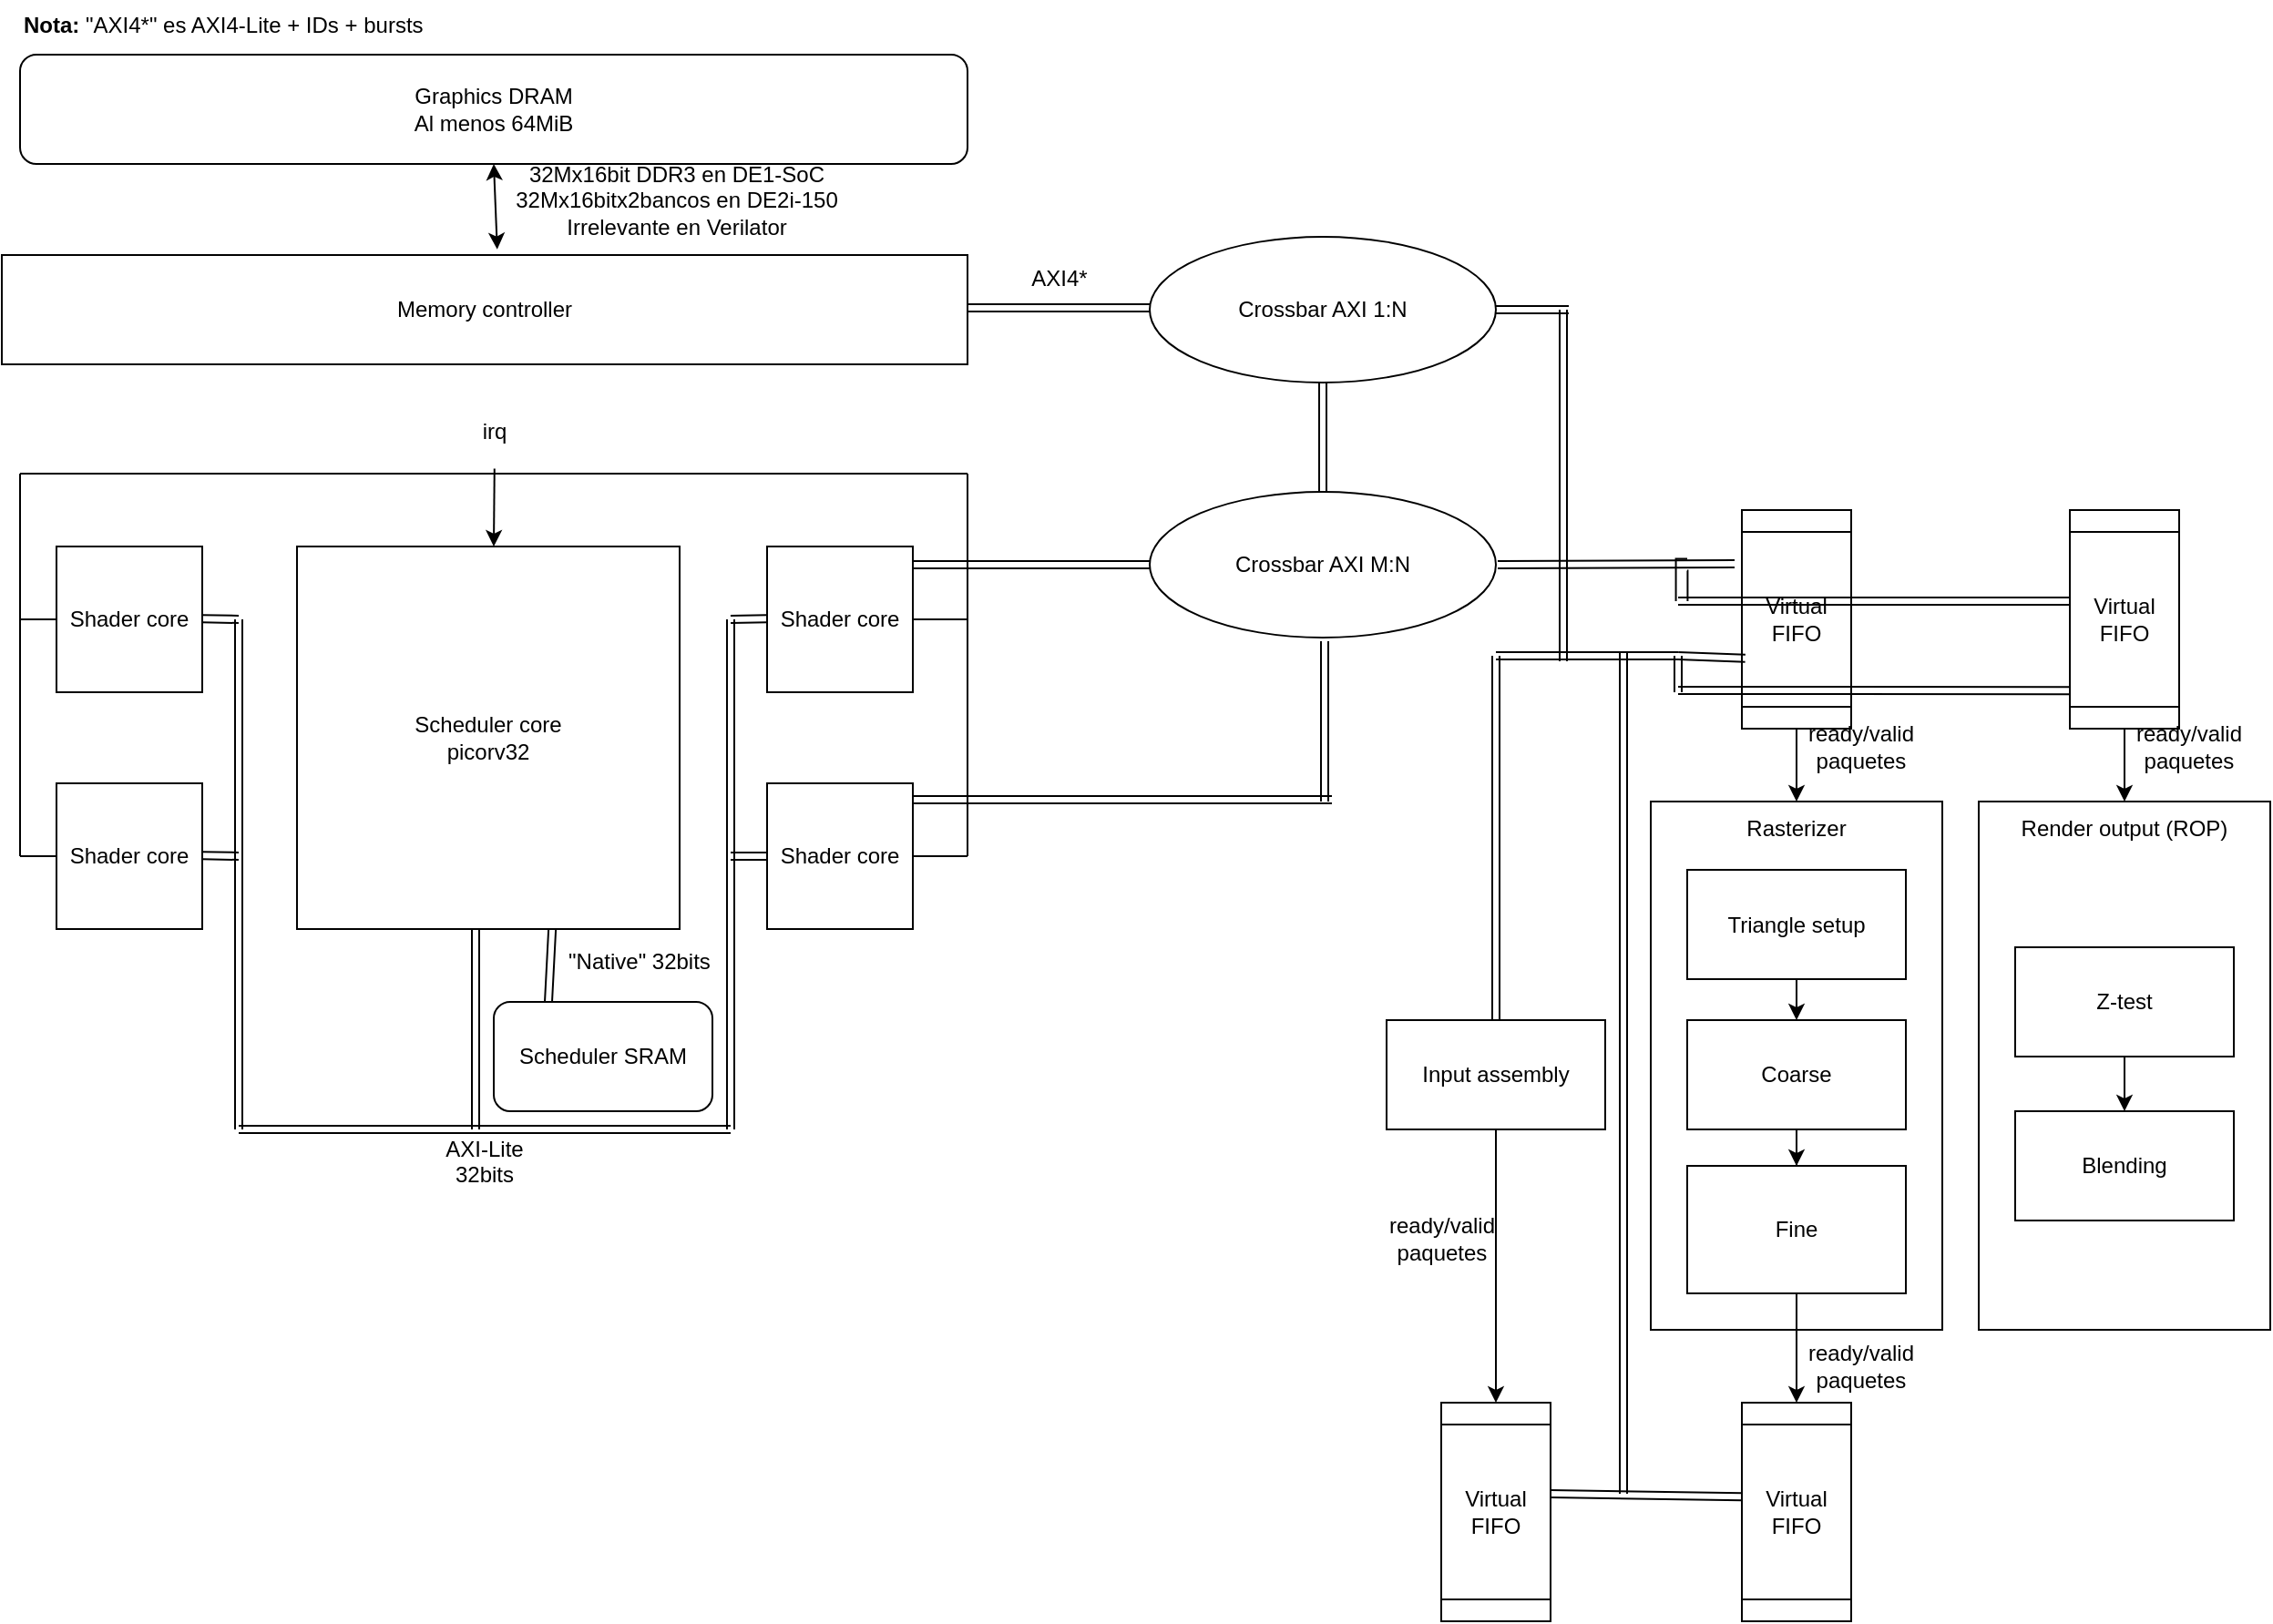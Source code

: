 <mxfile version="24.0.6" type="device">
  <diagram name="Page-1" id="Q2LszdOE8oD0aeODJamO">
    <mxGraphModel dx="874" dy="1573" grid="1" gridSize="10" guides="1" tooltips="1" connect="1" arrows="1" fold="1" page="1" pageScale="1" pageWidth="850" pageHeight="1100" math="0" shadow="0">
      <root>
        <mxCell id="0" />
        <mxCell id="1" parent="0" />
        <mxCell id="-E1Ao5R2xKxs-zW9gW03-2" value="&lt;div&gt;Scheduler core&lt;br&gt;&lt;/div&gt;&lt;div&gt;picorv32&lt;/div&gt;" style="whiteSpace=wrap;html=1;aspect=fixed;" parent="1" vertex="1">
          <mxGeometry x="262" y="130" width="210" height="210" as="geometry" />
        </mxCell>
        <mxCell id="-E1Ao5R2xKxs-zW9gW03-3" value="Shader core" style="whiteSpace=wrap;html=1;aspect=fixed;" parent="1" vertex="1">
          <mxGeometry x="130" y="130" width="80" height="80" as="geometry" />
        </mxCell>
        <mxCell id="-E1Ao5R2xKxs-zW9gW03-4" value="Shader core" style="whiteSpace=wrap;html=1;aspect=fixed;" parent="1" vertex="1">
          <mxGeometry x="520" y="130" width="80" height="80" as="geometry" />
        </mxCell>
        <mxCell id="-E1Ao5R2xKxs-zW9gW03-6" value="Shader core" style="whiteSpace=wrap;html=1;aspect=fixed;" parent="1" vertex="1">
          <mxGeometry x="520" y="260" width="80" height="80" as="geometry" />
        </mxCell>
        <mxCell id="-E1Ao5R2xKxs-zW9gW03-7" value="Shader core" style="whiteSpace=wrap;html=1;aspect=fixed;" parent="1" vertex="1">
          <mxGeometry x="130" y="260" width="80" height="80" as="geometry" />
        </mxCell>
        <mxCell id="-E1Ao5R2xKxs-zW9gW03-9" value="Scheduler SRAM" style="rounded=1;whiteSpace=wrap;html=1;" parent="1" vertex="1">
          <mxGeometry x="370" y="380" width="120" height="60" as="geometry" />
        </mxCell>
        <mxCell id="-E1Ao5R2xKxs-zW9gW03-11" value="" style="shape=link;html=1;rounded=0;" parent="1" edge="1">
          <mxGeometry width="100" relative="1" as="geometry">
            <mxPoint x="360" y="450" as="sourcePoint" />
            <mxPoint x="360" y="340" as="targetPoint" />
          </mxGeometry>
        </mxCell>
        <mxCell id="-E1Ao5R2xKxs-zW9gW03-21" value="" style="shape=link;html=1;rounded=0;" parent="1" edge="1">
          <mxGeometry width="100" relative="1" as="geometry">
            <mxPoint x="230" y="450" as="sourcePoint" />
            <mxPoint x="360" y="450" as="targetPoint" />
          </mxGeometry>
        </mxCell>
        <mxCell id="-E1Ao5R2xKxs-zW9gW03-22" value="" style="shape=link;html=1;rounded=0;" parent="1" edge="1">
          <mxGeometry width="100" relative="1" as="geometry">
            <mxPoint x="350" y="450" as="sourcePoint" />
            <mxPoint x="500" y="450" as="targetPoint" />
          </mxGeometry>
        </mxCell>
        <mxCell id="-E1Ao5R2xKxs-zW9gW03-26" value="" style="shape=link;html=1;rounded=0;" parent="1" edge="1">
          <mxGeometry width="100" relative="1" as="geometry">
            <mxPoint x="500" y="170" as="sourcePoint" />
            <mxPoint x="500" y="450" as="targetPoint" />
          </mxGeometry>
        </mxCell>
        <mxCell id="-E1Ao5R2xKxs-zW9gW03-27" value="" style="shape=link;html=1;rounded=0;" parent="1" edge="1">
          <mxGeometry width="100" relative="1" as="geometry">
            <mxPoint x="230" y="170" as="sourcePoint" />
            <mxPoint x="230" y="450" as="targetPoint" />
          </mxGeometry>
        </mxCell>
        <mxCell id="-E1Ao5R2xKxs-zW9gW03-28" value="" style="shape=link;html=1;rounded=0;" parent="1" edge="1">
          <mxGeometry width="100" relative="1" as="geometry">
            <mxPoint x="210" y="299.58" as="sourcePoint" />
            <mxPoint x="230" y="300" as="targetPoint" />
          </mxGeometry>
        </mxCell>
        <mxCell id="-E1Ao5R2xKxs-zW9gW03-29" value="" style="shape=link;html=1;rounded=0;entryX=0;entryY=0.5;entryDx=0;entryDy=0;" parent="1" target="-E1Ao5R2xKxs-zW9gW03-6" edge="1">
          <mxGeometry width="100" relative="1" as="geometry">
            <mxPoint x="500" y="300" as="sourcePoint" />
            <mxPoint x="520" y="289.58" as="targetPoint" />
          </mxGeometry>
        </mxCell>
        <mxCell id="-E1Ao5R2xKxs-zW9gW03-30" value="" style="shape=link;html=1;rounded=0;" parent="1" edge="1">
          <mxGeometry width="100" relative="1" as="geometry">
            <mxPoint x="210" y="169.58" as="sourcePoint" />
            <mxPoint x="230" y="170" as="targetPoint" />
          </mxGeometry>
        </mxCell>
        <mxCell id="-E1Ao5R2xKxs-zW9gW03-31" value="" style="shape=link;html=1;rounded=0;" parent="1" edge="1">
          <mxGeometry width="100" relative="1" as="geometry">
            <mxPoint x="500" y="170" as="sourcePoint" />
            <mxPoint x="520" y="169.58" as="targetPoint" />
          </mxGeometry>
        </mxCell>
        <mxCell id="-E1Ao5R2xKxs-zW9gW03-33" value="" style="endArrow=classic;html=1;rounded=0;entryX=0.541;entryY=0.013;entryDx=0;entryDy=0;entryPerimeter=0;" parent="1" edge="1">
          <mxGeometry width="50" height="50" relative="1" as="geometry">
            <mxPoint x="370.39" y="87.27" as="sourcePoint" />
            <mxPoint x="370" y="130.0" as="targetPoint" />
          </mxGeometry>
        </mxCell>
        <mxCell id="-E1Ao5R2xKxs-zW9gW03-34" value="" style="endArrow=none;html=1;rounded=0;" parent="1" edge="1">
          <mxGeometry width="50" height="50" relative="1" as="geometry">
            <mxPoint x="110" y="90" as="sourcePoint" />
            <mxPoint x="370" y="90" as="targetPoint" />
          </mxGeometry>
        </mxCell>
        <mxCell id="-E1Ao5R2xKxs-zW9gW03-35" value="" style="endArrow=none;html=1;rounded=0;" parent="1" edge="1">
          <mxGeometry width="50" height="50" relative="1" as="geometry">
            <mxPoint x="110" y="300" as="sourcePoint" />
            <mxPoint x="110" y="90" as="targetPoint" />
          </mxGeometry>
        </mxCell>
        <mxCell id="-E1Ao5R2xKxs-zW9gW03-36" value="" style="endArrow=none;html=1;rounded=0;entryX=0;entryY=0.5;entryDx=0;entryDy=0;" parent="1" edge="1">
          <mxGeometry width="50" height="50" relative="1" as="geometry">
            <mxPoint x="110" y="300" as="sourcePoint" />
            <mxPoint x="130" y="300" as="targetPoint" />
          </mxGeometry>
        </mxCell>
        <mxCell id="-E1Ao5R2xKxs-zW9gW03-38" value="" style="endArrow=none;html=1;rounded=0;" parent="1" edge="1">
          <mxGeometry width="50" height="50" relative="1" as="geometry">
            <mxPoint x="110" y="170" as="sourcePoint" />
            <mxPoint x="130" y="170" as="targetPoint" />
          </mxGeometry>
        </mxCell>
        <mxCell id="-E1Ao5R2xKxs-zW9gW03-39" value="" style="endArrow=none;html=1;rounded=0;" parent="1" edge="1">
          <mxGeometry width="50" height="50" relative="1" as="geometry">
            <mxPoint x="370" y="90" as="sourcePoint" />
            <mxPoint x="630" y="90" as="targetPoint" />
          </mxGeometry>
        </mxCell>
        <mxCell id="-E1Ao5R2xKxs-zW9gW03-40" value="" style="endArrow=none;html=1;rounded=0;" parent="1" edge="1">
          <mxGeometry width="50" height="50" relative="1" as="geometry">
            <mxPoint x="630" y="300" as="sourcePoint" />
            <mxPoint x="630" y="90" as="targetPoint" />
          </mxGeometry>
        </mxCell>
        <mxCell id="-E1Ao5R2xKxs-zW9gW03-47" value="" style="endArrow=none;html=1;rounded=0;" parent="1" edge="1">
          <mxGeometry width="50" height="50" relative="1" as="geometry">
            <mxPoint x="630" y="170" as="sourcePoint" />
            <mxPoint x="600" y="170" as="targetPoint" />
          </mxGeometry>
        </mxCell>
        <mxCell id="-E1Ao5R2xKxs-zW9gW03-48" value="" style="endArrow=none;html=1;rounded=0;exitX=1;exitY=0.5;exitDx=0;exitDy=0;" parent="1" source="-E1Ao5R2xKxs-zW9gW03-6" edge="1">
          <mxGeometry width="50" height="50" relative="1" as="geometry">
            <mxPoint x="670" y="250" as="sourcePoint" />
            <mxPoint x="630" y="300" as="targetPoint" />
          </mxGeometry>
        </mxCell>
        <mxCell id="-E1Ao5R2xKxs-zW9gW03-49" value="irq" style="text;html=1;align=center;verticalAlign=middle;resizable=0;points=[];autosize=1;strokeColor=none;fillColor=none;" parent="1" vertex="1">
          <mxGeometry x="350" y="52" width="40" height="30" as="geometry" />
        </mxCell>
        <mxCell id="-E1Ao5R2xKxs-zW9gW03-50" value="&lt;div&gt;AXI-Lite 32bits&lt;/div&gt;&lt;div&gt;&lt;br&gt;&lt;/div&gt;" style="text;html=1;align=center;verticalAlign=middle;whiteSpace=wrap;rounded=0;" parent="1" vertex="1">
          <mxGeometry x="325" y="460" width="80" height="30" as="geometry" />
        </mxCell>
        <mxCell id="-E1Ao5R2xKxs-zW9gW03-53" value="&lt;div&gt;Graphics DRAM&lt;/div&gt;&lt;div&gt;Al menos 64MiB&lt;br&gt;&lt;/div&gt;" style="rounded=1;whiteSpace=wrap;html=1;" parent="1" vertex="1">
          <mxGeometry x="110" y="-140" width="520" height="60" as="geometry" />
        </mxCell>
        <mxCell id="-E1Ao5R2xKxs-zW9gW03-55" value="Memory controller" style="rounded=0;whiteSpace=wrap;html=1;" parent="1" vertex="1">
          <mxGeometry x="100" y="-30" width="530" height="60" as="geometry" />
        </mxCell>
        <mxCell id="-E1Ao5R2xKxs-zW9gW03-57" value="" style="endArrow=classic;startArrow=classic;html=1;rounded=0;entryX=0.5;entryY=1;entryDx=0;entryDy=0;exitX=0.513;exitY=-0.053;exitDx=0;exitDy=0;exitPerimeter=0;" parent="1" source="-E1Ao5R2xKxs-zW9gW03-55" target="-E1Ao5R2xKxs-zW9gW03-53" edge="1">
          <mxGeometry width="50" height="50" relative="1" as="geometry">
            <mxPoint x="370" y="-40" as="sourcePoint" />
            <mxPoint x="430" y="20" as="targetPoint" />
          </mxGeometry>
        </mxCell>
        <mxCell id="-E1Ao5R2xKxs-zW9gW03-58" value="&lt;div&gt;32Mx16bit DDR3 en DE1-SoC&lt;br&gt;32Mx16bitx2bancos en DE2i-150&lt;br&gt;&lt;/div&gt;&lt;div&gt;Irrelevante en Verilator&lt;br&gt;&lt;/div&gt;" style="text;html=1;align=center;verticalAlign=middle;resizable=0;points=[];autosize=1;strokeColor=none;fillColor=none;" parent="1" vertex="1">
          <mxGeometry x="370" y="-90" width="200" height="60" as="geometry" />
        </mxCell>
        <mxCell id="s-TU3r22yMbpCtiJYlU4-5" value="Virtual FIFO" style="shape=process;whiteSpace=wrap;html=1;backgroundOutline=1;direction=south;" parent="1" vertex="1">
          <mxGeometry x="1055" y="600" width="60" height="120" as="geometry" />
        </mxCell>
        <mxCell id="s-TU3r22yMbpCtiJYlU4-6" value="" style="shape=link;html=1;rounded=0;exitX=0.667;exitY=1;exitDx=0;exitDy=0;exitPerimeter=0;" parent="1" source="-E1Ao5R2xKxs-zW9gW03-2" edge="1">
          <mxGeometry width="100" relative="1" as="geometry">
            <mxPoint x="405" y="340" as="sourcePoint" />
            <mxPoint x="400" y="380" as="targetPoint" />
          </mxGeometry>
        </mxCell>
        <mxCell id="s-TU3r22yMbpCtiJYlU4-10" value="" style="rounded=0;whiteSpace=wrap;html=1;" parent="1" vertex="1">
          <mxGeometry x="1005" y="270" width="160" height="290" as="geometry" />
        </mxCell>
        <mxCell id="s-TU3r22yMbpCtiJYlU4-24" style="edgeStyle=orthogonalEdgeStyle;rounded=0;orthogonalLoop=1;jettySize=auto;html=1;" parent="1" source="s-TU3r22yMbpCtiJYlU4-1" target="s-TU3r22yMbpCtiJYlU4-2" edge="1">
          <mxGeometry relative="1" as="geometry" />
        </mxCell>
        <mxCell id="s-TU3r22yMbpCtiJYlU4-1" value="Triangle setup" style="rounded=0;whiteSpace=wrap;html=1;" parent="1" vertex="1">
          <mxGeometry x="1025" y="307.5" width="120" height="60" as="geometry" />
        </mxCell>
        <mxCell id="s-TU3r22yMbpCtiJYlU4-26" value="" style="edgeStyle=orthogonalEdgeStyle;rounded=0;orthogonalLoop=1;jettySize=auto;html=1;" parent="1" source="s-TU3r22yMbpCtiJYlU4-2" target="s-TU3r22yMbpCtiJYlU4-3" edge="1">
          <mxGeometry relative="1" as="geometry" />
        </mxCell>
        <mxCell id="s-TU3r22yMbpCtiJYlU4-2" value="Coarse" style="rounded=0;whiteSpace=wrap;html=1;" parent="1" vertex="1">
          <mxGeometry x="1025" y="390" width="120" height="60" as="geometry" />
        </mxCell>
        <mxCell id="s-TU3r22yMbpCtiJYlU4-3" value="Fine" style="rounded=0;whiteSpace=wrap;html=1;" parent="1" vertex="1">
          <mxGeometry x="1025" y="470" width="120" height="70" as="geometry" />
        </mxCell>
        <mxCell id="s-TU3r22yMbpCtiJYlU4-7" value="&lt;div&gt;&quot;Native&quot; 32bits&lt;br&gt;&lt;/div&gt;&lt;div&gt;&lt;br&gt;&lt;/div&gt;" style="text;html=1;align=center;verticalAlign=middle;whiteSpace=wrap;rounded=0;" parent="1" vertex="1">
          <mxGeometry x="410" y="350" width="80" height="30" as="geometry" />
        </mxCell>
        <mxCell id="s-TU3r22yMbpCtiJYlU4-54" style="edgeStyle=orthogonalEdgeStyle;rounded=0;orthogonalLoop=1;jettySize=auto;html=1;" parent="1" edge="1">
          <mxGeometry relative="1" as="geometry">
            <mxPoint x="920" y="450" as="sourcePoint" />
            <mxPoint x="920" y="600" as="targetPoint" />
          </mxGeometry>
        </mxCell>
        <mxCell id="s-TU3r22yMbpCtiJYlU4-8" value="Input assembly" style="rounded=0;whiteSpace=wrap;html=1;" parent="1" vertex="1">
          <mxGeometry x="860" y="390" width="120" height="60" as="geometry" />
        </mxCell>
        <mxCell id="s-TU3r22yMbpCtiJYlU4-11" value="Rasterizer" style="text;html=1;align=center;verticalAlign=middle;whiteSpace=wrap;rounded=0;" parent="1" vertex="1">
          <mxGeometry x="1055" y="270" width="60" height="30" as="geometry" />
        </mxCell>
        <mxCell id="s-TU3r22yMbpCtiJYlU4-14" value="" style="rounded=0;whiteSpace=wrap;html=1;" parent="1" vertex="1">
          <mxGeometry x="1185" y="270" width="160" height="290" as="geometry" />
        </mxCell>
        <mxCell id="s-TU3r22yMbpCtiJYlU4-36" style="edgeStyle=orthogonalEdgeStyle;rounded=0;orthogonalLoop=1;jettySize=auto;html=1;entryX=0.5;entryY=0;entryDx=0;entryDy=0;" parent="1" source="s-TU3r22yMbpCtiJYlU4-15" target="s-TU3r22yMbpCtiJYlU4-16" edge="1">
          <mxGeometry relative="1" as="geometry" />
        </mxCell>
        <mxCell id="s-TU3r22yMbpCtiJYlU4-15" value="Z-test" style="rounded=0;whiteSpace=wrap;html=1;" parent="1" vertex="1">
          <mxGeometry x="1205" y="350" width="120" height="60" as="geometry" />
        </mxCell>
        <mxCell id="s-TU3r22yMbpCtiJYlU4-16" value="Blending" style="rounded=0;whiteSpace=wrap;html=1;" parent="1" vertex="1">
          <mxGeometry x="1205" y="440" width="120" height="60" as="geometry" />
        </mxCell>
        <mxCell id="s-TU3r22yMbpCtiJYlU4-18" value="Render output (ROP)" style="text;html=1;align=center;verticalAlign=middle;whiteSpace=wrap;rounded=0;" parent="1" vertex="1">
          <mxGeometry x="1185" y="270" width="160" height="30" as="geometry" />
        </mxCell>
        <mxCell id="s-TU3r22yMbpCtiJYlU4-37" value="" style="shape=link;html=1;rounded=0;" parent="1" edge="1">
          <mxGeometry width="100" relative="1" as="geometry">
            <mxPoint x="630" y="-1" as="sourcePoint" />
            <mxPoint x="730" y="-1" as="targetPoint" />
          </mxGeometry>
        </mxCell>
        <mxCell id="s-TU3r22yMbpCtiJYlU4-59" style="edgeStyle=orthogonalEdgeStyle;rounded=0;orthogonalLoop=1;jettySize=auto;html=1;entryX=0.5;entryY=0;entryDx=0;entryDy=0;shape=link;" parent="1" source="s-TU3r22yMbpCtiJYlU4-40" target="s-TU3r22yMbpCtiJYlU4-58" edge="1">
          <mxGeometry relative="1" as="geometry" />
        </mxCell>
        <mxCell id="s-TU3r22yMbpCtiJYlU4-72" style="edgeStyle=orthogonalEdgeStyle;rounded=0;orthogonalLoop=1;jettySize=auto;html=1;shape=link;" parent="1" source="s-TU3r22yMbpCtiJYlU4-40" edge="1">
          <mxGeometry relative="1" as="geometry">
            <mxPoint x="960" as="targetPoint" />
          </mxGeometry>
        </mxCell>
        <mxCell id="s-TU3r22yMbpCtiJYlU4-40" value="Crossbar AXI 1:N" style="ellipse;whiteSpace=wrap;html=1;" parent="1" vertex="1">
          <mxGeometry x="730" y="-40" width="190" height="80" as="geometry" />
        </mxCell>
        <mxCell id="s-TU3r22yMbpCtiJYlU4-41" value="AXI4*" style="text;html=1;align=center;verticalAlign=middle;resizable=0;points=[];autosize=1;strokeColor=none;fillColor=none;" parent="1" vertex="1">
          <mxGeometry x="655" y="-32" width="50" height="30" as="geometry" />
        </mxCell>
        <mxCell id="s-TU3r22yMbpCtiJYlU4-42" value="&lt;b&gt;Nota: &lt;/b&gt;&quot;AXI4*&quot; es AXI4-Lite + IDs + bursts" style="text;whiteSpace=wrap;html=1;" parent="1" vertex="1">
          <mxGeometry x="110" y="-170" width="231" height="40" as="geometry" />
        </mxCell>
        <mxCell id="s-TU3r22yMbpCtiJYlU4-51" style="edgeStyle=orthogonalEdgeStyle;rounded=0;orthogonalLoop=1;jettySize=auto;html=1;entryX=0.5;entryY=0;entryDx=0;entryDy=0;" parent="1" source="s-TU3r22yMbpCtiJYlU4-44" target="s-TU3r22yMbpCtiJYlU4-11" edge="1">
          <mxGeometry relative="1" as="geometry" />
        </mxCell>
        <mxCell id="s-TU3r22yMbpCtiJYlU4-44" value="Virtual FIFO" style="shape=process;whiteSpace=wrap;html=1;backgroundOutline=1;direction=south;" parent="1" vertex="1">
          <mxGeometry x="1055" y="110" width="60" height="120" as="geometry" />
        </mxCell>
        <mxCell id="s-TU3r22yMbpCtiJYlU4-52" style="edgeStyle=orthogonalEdgeStyle;rounded=0;orthogonalLoop=1;jettySize=auto;html=1;entryX=0.5;entryY=0;entryDx=0;entryDy=0;" parent="1" source="s-TU3r22yMbpCtiJYlU4-46" target="s-TU3r22yMbpCtiJYlU4-18" edge="1">
          <mxGeometry relative="1" as="geometry" />
        </mxCell>
        <mxCell id="s-TU3r22yMbpCtiJYlU4-46" value="Virtual FIFO" style="shape=process;whiteSpace=wrap;html=1;backgroundOutline=1;direction=south;" parent="1" vertex="1">
          <mxGeometry x="1235" y="110" width="60" height="120" as="geometry" />
        </mxCell>
        <mxCell id="s-TU3r22yMbpCtiJYlU4-47" value="Virtual FIFO" style="shape=process;whiteSpace=wrap;html=1;backgroundOutline=1;direction=south;" parent="1" vertex="1">
          <mxGeometry x="890" y="600" width="60" height="120" as="geometry" />
        </mxCell>
        <mxCell id="s-TU3r22yMbpCtiJYlU4-50" style="edgeStyle=orthogonalEdgeStyle;rounded=0;orthogonalLoop=1;jettySize=auto;html=1;entryX=0;entryY=0.5;entryDx=0;entryDy=0;entryPerimeter=0;" parent="1" source="s-TU3r22yMbpCtiJYlU4-3" target="s-TU3r22yMbpCtiJYlU4-5" edge="1">
          <mxGeometry relative="1" as="geometry" />
        </mxCell>
        <mxCell id="s-TU3r22yMbpCtiJYlU4-55" value="" style="shape=link;html=1;rounded=0;exitX=1;exitY=0.5;exitDx=0;exitDy=0;" parent="1" edge="1">
          <mxGeometry width="100" relative="1" as="geometry">
            <mxPoint x="921.0" y="140" as="sourcePoint" />
            <mxPoint x="1051" y="139.47" as="targetPoint" />
          </mxGeometry>
        </mxCell>
        <mxCell id="s-TU3r22yMbpCtiJYlU4-56" value="" style="shape=link;html=1;rounded=0;" parent="1" edge="1">
          <mxGeometry width="100" relative="1" as="geometry">
            <mxPoint x="1020" y="160" as="sourcePoint" />
            <mxPoint x="1235" y="160" as="targetPoint" />
          </mxGeometry>
        </mxCell>
        <mxCell id="s-TU3r22yMbpCtiJYlU4-57" value="" style="shape=link;html=1;rounded=0;entryX=0;entryY=0.5;entryDx=0;entryDy=0;" parent="1" target="s-TU3r22yMbpCtiJYlU4-58" edge="1">
          <mxGeometry width="100" relative="1" as="geometry">
            <mxPoint x="600" y="140" as="sourcePoint" />
            <mxPoint x="720" y="140" as="targetPoint" />
          </mxGeometry>
        </mxCell>
        <mxCell id="s-TU3r22yMbpCtiJYlU4-58" value="Crossbar AXI M:N" style="ellipse;whiteSpace=wrap;html=1;" parent="1" vertex="1">
          <mxGeometry x="730" y="100" width="190" height="80" as="geometry" />
        </mxCell>
        <mxCell id="s-TU3r22yMbpCtiJYlU4-61" value="" style="shape=link;html=1;rounded=0;" parent="1" edge="1">
          <mxGeometry width="100" relative="1" as="geometry">
            <mxPoint x="600" y="268.95" as="sourcePoint" />
            <mxPoint x="830" y="269" as="targetPoint" />
          </mxGeometry>
        </mxCell>
        <mxCell id="s-TU3r22yMbpCtiJYlU4-62" style="edgeStyle=orthogonalEdgeStyle;rounded=0;orthogonalLoop=1;jettySize=auto;html=1;shape=link;" parent="1" edge="1">
          <mxGeometry relative="1" as="geometry">
            <mxPoint x="826" y="182" as="sourcePoint" />
            <mxPoint x="826" y="270" as="targetPoint" />
          </mxGeometry>
        </mxCell>
        <mxCell id="s-TU3r22yMbpCtiJYlU4-67" value="" style="shape=link;html=1;rounded=0;" parent="1" edge="1">
          <mxGeometry width="100" relative="1" as="geometry">
            <mxPoint x="955" y="190" as="sourcePoint" />
            <mxPoint x="1020" y="190" as="targetPoint" />
          </mxGeometry>
        </mxCell>
        <mxCell id="s-TU3r22yMbpCtiJYlU4-73" style="edgeStyle=orthogonalEdgeStyle;rounded=0;orthogonalLoop=1;jettySize=auto;html=1;shape=link;" parent="1" edge="1">
          <mxGeometry relative="1" as="geometry">
            <mxPoint x="957" as="sourcePoint" />
            <mxPoint x="957" y="193" as="targetPoint" />
          </mxGeometry>
        </mxCell>
        <mxCell id="s-TU3r22yMbpCtiJYlU4-75" value="" style="shape=link;html=1;rounded=0;" parent="1" edge="1">
          <mxGeometry width="100" relative="1" as="geometry">
            <mxPoint x="1020" y="209" as="sourcePoint" />
            <mxPoint x="1235" y="209.13" as="targetPoint" />
          </mxGeometry>
        </mxCell>
        <mxCell id="s-TU3r22yMbpCtiJYlU4-76" style="edgeStyle=orthogonalEdgeStyle;rounded=0;orthogonalLoop=1;jettySize=auto;html=1;shape=link;" parent="1" edge="1">
          <mxGeometry relative="1" as="geometry">
            <mxPoint x="1020" y="190" as="sourcePoint" />
            <mxPoint x="1020" y="210" as="targetPoint" />
          </mxGeometry>
        </mxCell>
        <mxCell id="s-TU3r22yMbpCtiJYlU4-77" value="" style="shape=link;html=1;rounded=0;entryX=0.678;entryY=0.969;entryDx=0;entryDy=0;entryPerimeter=0;" parent="1" target="s-TU3r22yMbpCtiJYlU4-44" edge="1">
          <mxGeometry width="100" relative="1" as="geometry">
            <mxPoint x="1020" y="190" as="sourcePoint" />
            <mxPoint x="1050" y="190" as="targetPoint" />
          </mxGeometry>
        </mxCell>
        <mxCell id="s-TU3r22yMbpCtiJYlU4-80" style="edgeStyle=orthogonalEdgeStyle;rounded=0;orthogonalLoop=1;jettySize=auto;html=1;shape=link;" parent="1" edge="1">
          <mxGeometry relative="1" as="geometry">
            <mxPoint x="990" y="188.5" as="sourcePoint" />
            <mxPoint x="990" y="650" as="targetPoint" />
          </mxGeometry>
        </mxCell>
        <mxCell id="s-TU3r22yMbpCtiJYlU4-82" value="" style="shape=link;html=1;rounded=0;exitX=0.417;exitY=0.007;exitDx=0;exitDy=0;exitPerimeter=0;entryX=0.43;entryY=0.997;entryDx=0;entryDy=0;entryPerimeter=0;" parent="1" source="s-TU3r22yMbpCtiJYlU4-47" target="s-TU3r22yMbpCtiJYlU4-5" edge="1">
          <mxGeometry width="100" relative="1" as="geometry">
            <mxPoint x="988" y="649.5" as="sourcePoint" />
            <mxPoint x="1050" y="651" as="targetPoint" />
          </mxGeometry>
        </mxCell>
        <mxCell id="s-TU3r22yMbpCtiJYlU4-83" style="edgeStyle=orthogonalEdgeStyle;rounded=0;orthogonalLoop=1;jettySize=auto;html=1;shape=link;" parent="1" edge="1">
          <mxGeometry relative="1" as="geometry">
            <mxPoint x="920" y="190" as="sourcePoint" />
            <mxPoint x="920" y="390" as="targetPoint" />
          </mxGeometry>
        </mxCell>
        <mxCell id="s-TU3r22yMbpCtiJYlU4-84" value="" style="shape=link;html=1;rounded=0;" parent="1" edge="1">
          <mxGeometry width="100" relative="1" as="geometry">
            <mxPoint x="920" y="190" as="sourcePoint" />
            <mxPoint x="955" y="190" as="targetPoint" />
          </mxGeometry>
        </mxCell>
        <mxCell id="s-TU3r22yMbpCtiJYlU4-85" value="&lt;div&gt;ready/valid&lt;/div&gt;&lt;div&gt;paquetes&lt;br&gt;&lt;/div&gt;" style="text;html=1;align=center;verticalAlign=middle;resizable=0;points=[];autosize=1;strokeColor=none;fillColor=none;" parent="1" vertex="1">
          <mxGeometry x="850" y="490" width="80" height="40" as="geometry" />
        </mxCell>
        <mxCell id="s-TU3r22yMbpCtiJYlU4-86" value="&lt;div&gt;ready/valid&lt;/div&gt;&lt;div&gt;paquetes&lt;br&gt;&lt;/div&gt;" style="text;html=1;align=center;verticalAlign=middle;resizable=0;points=[];autosize=1;strokeColor=none;fillColor=none;" parent="1" vertex="1">
          <mxGeometry x="1080" y="560" width="80" height="40" as="geometry" />
        </mxCell>
        <mxCell id="s-TU3r22yMbpCtiJYlU4-87" value="&lt;div&gt;ready/valid&lt;/div&gt;&lt;div&gt;paquetes&lt;br&gt;&lt;/div&gt;" style="text;html=1;align=center;verticalAlign=middle;resizable=0;points=[];autosize=1;strokeColor=none;fillColor=none;" parent="1" vertex="1">
          <mxGeometry x="1080" y="220" width="80" height="40" as="geometry" />
        </mxCell>
        <mxCell id="s-TU3r22yMbpCtiJYlU4-88" value="&lt;div&gt;ready/valid&lt;/div&gt;&lt;div&gt;paquetes&lt;br&gt;&lt;/div&gt;" style="text;html=1;align=center;verticalAlign=middle;resizable=0;points=[];autosize=1;strokeColor=none;fillColor=none;" parent="1" vertex="1">
          <mxGeometry x="1260" y="220" width="80" height="40" as="geometry" />
        </mxCell>
        <mxCell id="s-TU3r22yMbpCtiJYlU4-90" style="edgeStyle=orthogonalEdgeStyle;rounded=0;orthogonalLoop=1;jettySize=auto;html=1;shape=link;width=6.429;" parent="1" edge="1">
          <mxGeometry relative="1" as="geometry">
            <mxPoint x="1025" y="140" as="sourcePoint" />
            <mxPoint x="1022" y="160" as="targetPoint" />
          </mxGeometry>
        </mxCell>
      </root>
    </mxGraphModel>
  </diagram>
</mxfile>
